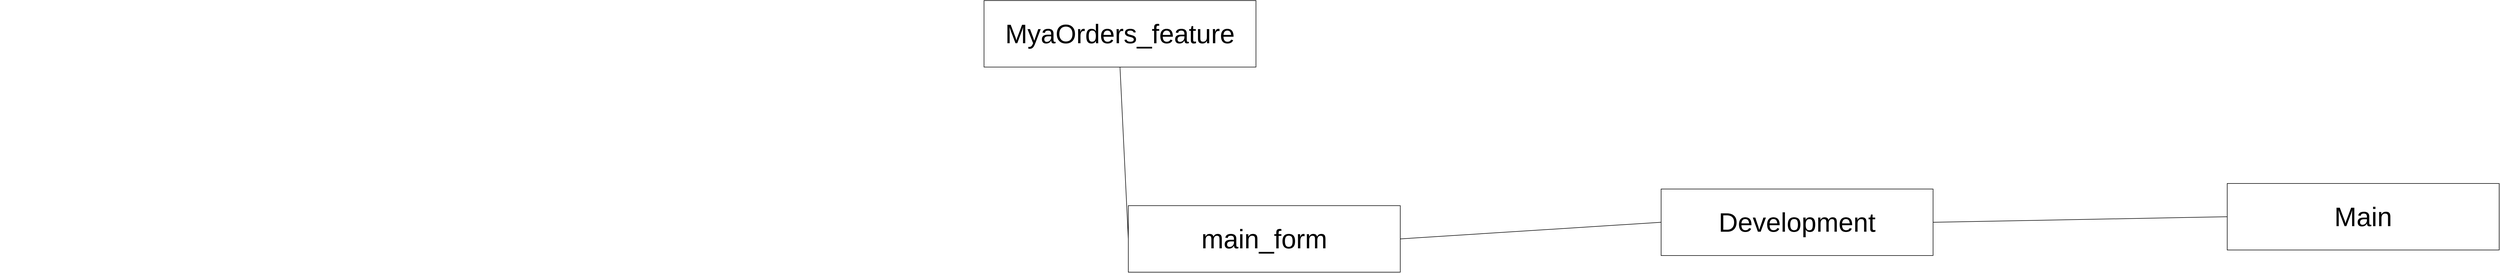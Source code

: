 <mxfile version="22.0.2" type="device">
  <diagram name="Página-1" id="ifp7t2unSX1TbrheViNg">
    <mxGraphModel dx="8455" dy="2415" grid="1" gridSize="10" guides="1" tooltips="1" connect="1" arrows="1" fold="1" page="1" pageScale="1" pageWidth="827" pageHeight="1169" math="0" shadow="0">
      <root>
        <mxCell id="0" />
        <mxCell id="1" parent="0" />
        <mxCell id="mVJnNVln7575e4MS3Hcu-1" value="&lt;font style=&quot;font-size: 48px;&quot;&gt;Main&lt;/font&gt;" style="rounded=0;whiteSpace=wrap;html=1;" vertex="1" parent="1">
          <mxGeometry x="430" y="420" width="490" height="120" as="geometry" />
        </mxCell>
        <mxCell id="mVJnNVln7575e4MS3Hcu-2" value="" style="endArrow=none;html=1;rounded=0;exitX=1;exitY=0.5;exitDx=0;exitDy=0;entryX=0;entryY=0.5;entryDx=0;entryDy=0;" edge="1" parent="1" source="mVJnNVln7575e4MS3Hcu-3" target="mVJnNVln7575e4MS3Hcu-1">
          <mxGeometry width="50" height="50" relative="1" as="geometry">
            <mxPoint x="-60" y="700" as="sourcePoint" />
            <mxPoint x="370" y="700.0" as="targetPoint" />
          </mxGeometry>
        </mxCell>
        <mxCell id="mVJnNVln7575e4MS3Hcu-3" value="&lt;font style=&quot;font-size: 48px;&quot;&gt;Development&lt;br&gt;&lt;/font&gt;" style="rounded=0;whiteSpace=wrap;html=1;" vertex="1" parent="1">
          <mxGeometry x="-590" y="430" width="490" height="120" as="geometry" />
        </mxCell>
        <mxCell id="mVJnNVln7575e4MS3Hcu-4" value="" style="endArrow=none;html=1;rounded=0;exitX=1;exitY=0.5;exitDx=0;exitDy=0;entryX=0;entryY=0.5;entryDx=0;entryDy=0;" edge="1" parent="1" source="mVJnNVln7575e4MS3Hcu-7" target="mVJnNVln7575e4MS3Hcu-3">
          <mxGeometry width="50" height="50" relative="1" as="geometry">
            <mxPoint x="-1400" y="490" as="sourcePoint" />
            <mxPoint x="-930" y="490" as="targetPoint" />
          </mxGeometry>
        </mxCell>
        <mxCell id="mVJnNVln7575e4MS3Hcu-7" value="&lt;font style=&quot;font-size: 48px;&quot;&gt;main_form&lt;br&gt;&lt;/font&gt;" style="rounded=0;whiteSpace=wrap;html=1;" vertex="1" parent="1">
          <mxGeometry x="-1550" y="460" width="490" height="120" as="geometry" />
        </mxCell>
        <mxCell id="mVJnNVln7575e4MS3Hcu-8" value="&lt;font style=&quot;font-size: 48px;&quot;&gt;MyaOrders_feature&lt;br&gt;&lt;/font&gt;" style="rounded=0;whiteSpace=wrap;html=1;" vertex="1" parent="1">
          <mxGeometry x="-1810" y="90" width="490" height="120" as="geometry" />
        </mxCell>
        <mxCell id="mVJnNVln7575e4MS3Hcu-9" value="" style="endArrow=none;html=1;rounded=0;exitX=0.5;exitY=1;exitDx=0;exitDy=0;entryX=0;entryY=0.5;entryDx=0;entryDy=0;" edge="1" parent="1" source="mVJnNVln7575e4MS3Hcu-8" target="mVJnNVln7575e4MS3Hcu-7">
          <mxGeometry width="50" height="50" relative="1" as="geometry">
            <mxPoint x="-1780" y="490" as="sourcePoint" />
            <mxPoint x="-1350" y="490" as="targetPoint" />
            <Array as="points" />
          </mxGeometry>
        </mxCell>
        <mxCell id="mVJnNVln7575e4MS3Hcu-11" style="edgeStyle=orthogonalEdgeStyle;rounded=0;orthogonalLoop=1;jettySize=auto;html=1;exitX=0.5;exitY=1;exitDx=0;exitDy=0;" edge="1" parent="1">
          <mxGeometry relative="1" as="geometry">
            <mxPoint x="-3575" y="390" as="sourcePoint" />
            <mxPoint x="-3575" y="390" as="targetPoint" />
          </mxGeometry>
        </mxCell>
      </root>
    </mxGraphModel>
  </diagram>
</mxfile>
